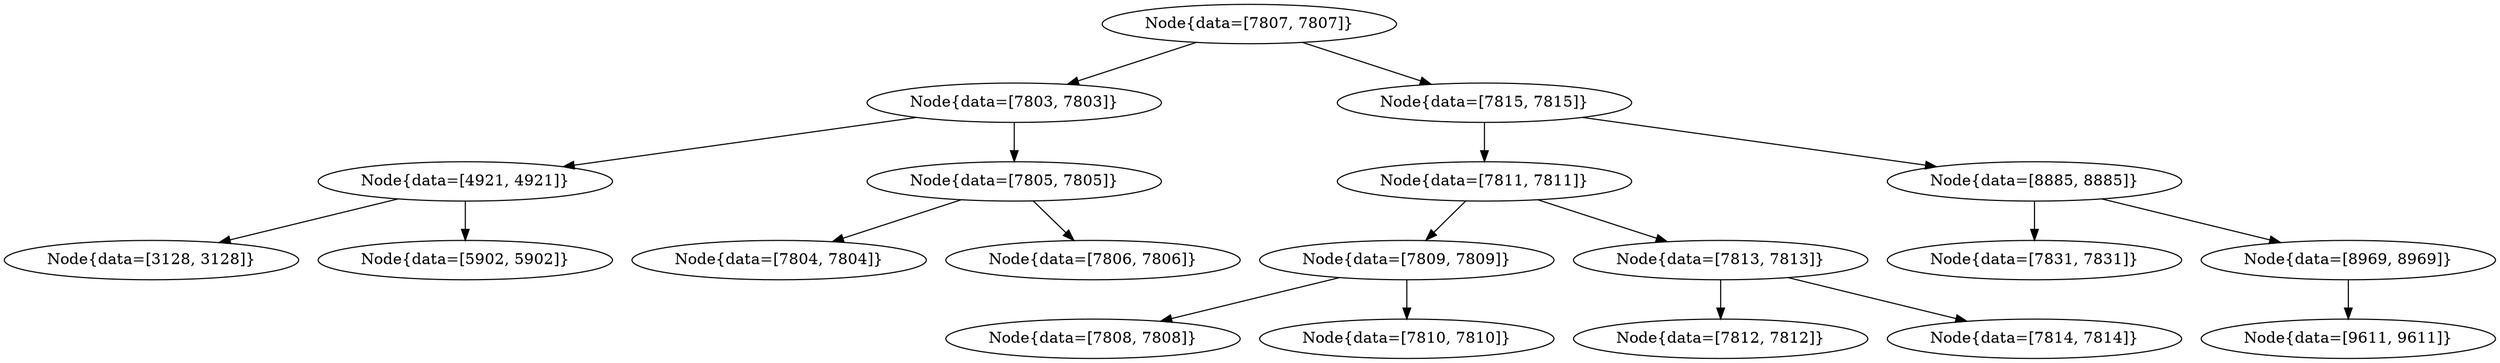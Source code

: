 digraph G{
469090251 [label="Node{data=[7807, 7807]}"]
469090251 -> 811138609
811138609 [label="Node{data=[7803, 7803]}"]
811138609 -> 1136738453
1136738453 [label="Node{data=[4921, 4921]}"]
1136738453 -> 2065341208
2065341208 [label="Node{data=[3128, 3128]}"]
1136738453 -> 1294428247
1294428247 [label="Node{data=[5902, 5902]}"]
811138609 -> 981053108
981053108 [label="Node{data=[7805, 7805]}"]
981053108 -> 1937081478
1937081478 [label="Node{data=[7804, 7804]}"]
981053108 -> 1553466283
1553466283 [label="Node{data=[7806, 7806]}"]
469090251 -> 705408447
705408447 [label="Node{data=[7815, 7815]}"]
705408447 -> 1576053316
1576053316 [label="Node{data=[7811, 7811]}"]
1576053316 -> 50222280
50222280 [label="Node{data=[7809, 7809]}"]
50222280 -> 510106215
510106215 [label="Node{data=[7808, 7808]}"]
50222280 -> 1769388609
1769388609 [label="Node{data=[7810, 7810]}"]
1576053316 -> 831295393
831295393 [label="Node{data=[7813, 7813]}"]
831295393 -> 1101321548
1101321548 [label="Node{data=[7812, 7812]}"]
831295393 -> 1672666045
1672666045 [label="Node{data=[7814, 7814]}"]
705408447 -> 1061863736
1061863736 [label="Node{data=[8885, 8885]}"]
1061863736 -> 1785639159
1785639159 [label="Node{data=[7831, 7831]}"]
1061863736 -> 226956867
226956867 [label="Node{data=[8969, 8969]}"]
226956867 -> 2015185789
2015185789 [label="Node{data=[9611, 9611]}"]
}